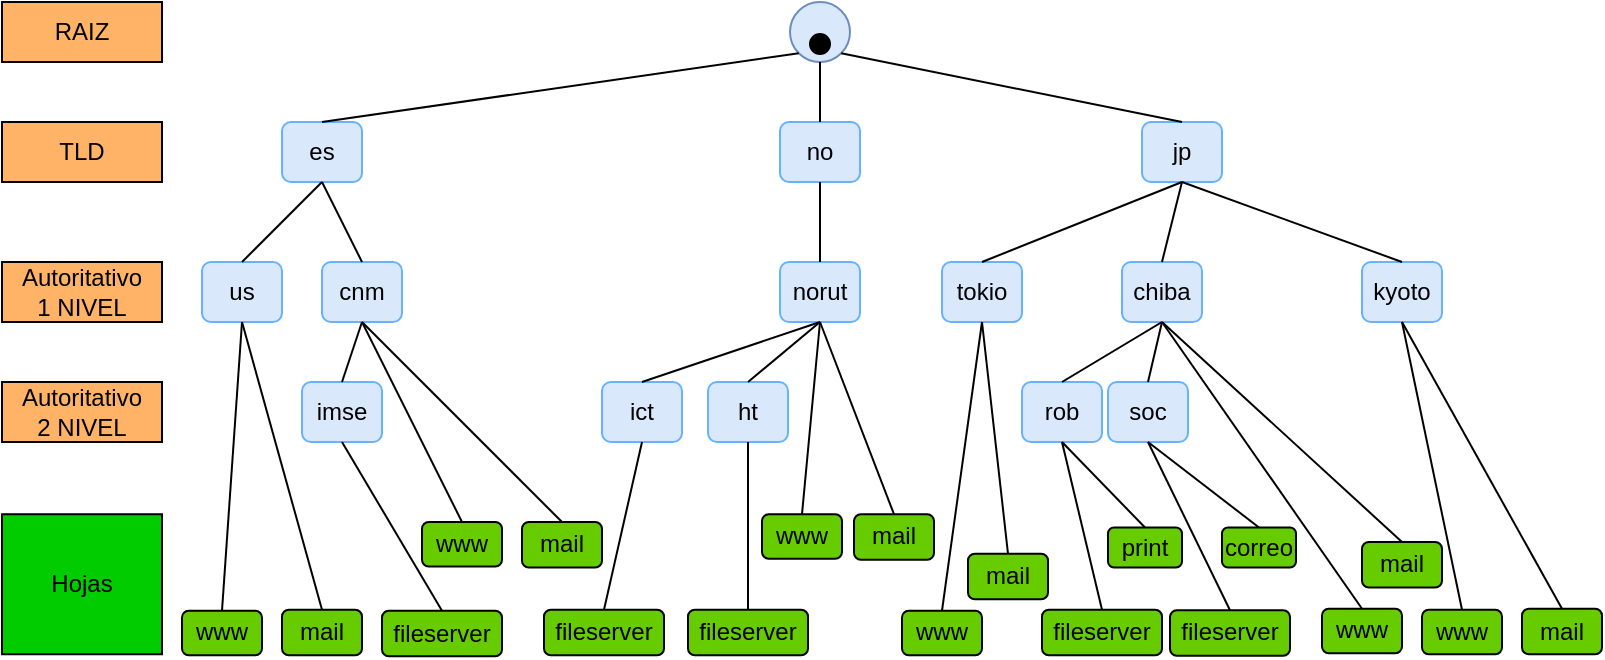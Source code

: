 <mxfile version="24.0.2" type="device">
  <diagram name="Página-1" id="oGWfiB1XIMuDoSK6Oouq">
    <mxGraphModel dx="989" dy="509" grid="1" gridSize="10" guides="1" tooltips="1" connect="1" arrows="1" fold="1" page="1" pageScale="1" pageWidth="827" pageHeight="1169" math="0" shadow="0">
      <root>
        <mxCell id="0" />
        <mxCell id="1" parent="0" />
        <mxCell id="ojaINxTQ-oL8tQVK7dkN-2" value="" style="ellipse;whiteSpace=wrap;html=1;aspect=fixed;fillColor=#dae8fc;strokeColor=#6c8ebf;" parent="1" vertex="1">
          <mxGeometry x="414" y="170" width="30" height="30" as="geometry" />
        </mxCell>
        <mxCell id="ojaINxTQ-oL8tQVK7dkN-3" value="" style="ellipse;whiteSpace=wrap;html=1;aspect=fixed;fillColor=#000000;" parent="1" vertex="1">
          <mxGeometry x="424" y="186" width="10" height="10" as="geometry" />
        </mxCell>
        <mxCell id="ojaINxTQ-oL8tQVK7dkN-4" value="RAIZ" style="rounded=0;whiteSpace=wrap;html=1;fillColor=#FFB366;" parent="1" vertex="1">
          <mxGeometry x="20" y="170" width="80" height="30" as="geometry" />
        </mxCell>
        <mxCell id="ojaINxTQ-oL8tQVK7dkN-5" value="TLD" style="rounded=0;whiteSpace=wrap;html=1;fillColor=#FFB366;" parent="1" vertex="1">
          <mxGeometry x="20" y="230" width="80" height="30" as="geometry" />
        </mxCell>
        <mxCell id="ojaINxTQ-oL8tQVK7dkN-6" value="Autoritativo&lt;div&gt;1 NIVEL&lt;/div&gt;" style="rounded=0;whiteSpace=wrap;html=1;fillColor=#FFB366;" parent="1" vertex="1">
          <mxGeometry x="20" y="300" width="80" height="30" as="geometry" />
        </mxCell>
        <mxCell id="ojaINxTQ-oL8tQVK7dkN-7" value="Autoritativo&lt;div&gt;2 NIVEL&lt;/div&gt;" style="rounded=0;whiteSpace=wrap;html=1;fillColor=#FFB366;" parent="1" vertex="1">
          <mxGeometry x="20" y="360" width="80" height="30" as="geometry" />
        </mxCell>
        <mxCell id="ojaINxTQ-oL8tQVK7dkN-8" value="es" style="rounded=1;whiteSpace=wrap;html=1;fillColor=#dae8fc;strokeColor=#66B2FF;" parent="1" vertex="1">
          <mxGeometry x="160" y="230" width="40" height="30" as="geometry" />
        </mxCell>
        <mxCell id="ojaINxTQ-oL8tQVK7dkN-9" value="" style="endArrow=none;html=1;rounded=0;entryX=0;entryY=1;entryDx=0;entryDy=0;exitX=0.5;exitY=0;exitDx=0;exitDy=0;" parent="1" source="ojaINxTQ-oL8tQVK7dkN-8" target="ojaINxTQ-oL8tQVK7dkN-2" edge="1">
          <mxGeometry width="50" height="50" relative="1" as="geometry">
            <mxPoint x="470" y="400" as="sourcePoint" />
            <mxPoint x="520" y="350" as="targetPoint" />
          </mxGeometry>
        </mxCell>
        <mxCell id="ojaINxTQ-oL8tQVK7dkN-11" value="us" style="rounded=1;whiteSpace=wrap;html=1;fillColor=#dae8fc;strokeColor=#66B2FF;" parent="1" vertex="1">
          <mxGeometry x="120" y="300" width="40" height="30" as="geometry" />
        </mxCell>
        <mxCell id="ojaINxTQ-oL8tQVK7dkN-12" value="" style="endArrow=none;html=1;rounded=0;exitX=0.5;exitY=0;exitDx=0;exitDy=0;entryX=0.5;entryY=1;entryDx=0;entryDy=0;fillColor=#dae8fc;strokeColor=#000000;" parent="1" source="ojaINxTQ-oL8tQVK7dkN-11" target="ojaINxTQ-oL8tQVK7dkN-8" edge="1">
          <mxGeometry width="50" height="50" relative="1" as="geometry">
            <mxPoint x="420" y="400" as="sourcePoint" />
            <mxPoint x="470" y="350" as="targetPoint" />
          </mxGeometry>
        </mxCell>
        <mxCell id="ojaINxTQ-oL8tQVK7dkN-13" value="www" style="rounded=1;whiteSpace=wrap;html=1;fillColor=#66CC00;" parent="1" vertex="1">
          <mxGeometry x="110" y="474.37" width="40" height="22.25" as="geometry" />
        </mxCell>
        <mxCell id="ojaINxTQ-oL8tQVK7dkN-14" value="mail" style="rounded=1;whiteSpace=wrap;html=1;fillColor=#66CC00;" parent="1" vertex="1">
          <mxGeometry x="160" y="473.87" width="40" height="22.75" as="geometry" />
        </mxCell>
        <mxCell id="ojaINxTQ-oL8tQVK7dkN-15" value="" style="endArrow=none;html=1;rounded=0;exitX=0.5;exitY=0;exitDx=0;exitDy=0;entryX=0.5;entryY=1;entryDx=0;entryDy=0;" parent="1" source="ojaINxTQ-oL8tQVK7dkN-13" target="ojaINxTQ-oL8tQVK7dkN-11" edge="1">
          <mxGeometry width="50" height="50" relative="1" as="geometry">
            <mxPoint x="470" y="400" as="sourcePoint" />
            <mxPoint x="520" y="350" as="targetPoint" />
          </mxGeometry>
        </mxCell>
        <mxCell id="ojaINxTQ-oL8tQVK7dkN-16" value="" style="endArrow=none;html=1;rounded=0;entryX=0.5;entryY=1;entryDx=0;entryDy=0;exitX=0.5;exitY=0;exitDx=0;exitDy=0;" parent="1" source="ojaINxTQ-oL8tQVK7dkN-14" target="ojaINxTQ-oL8tQVK7dkN-11" edge="1">
          <mxGeometry width="50" height="50" relative="1" as="geometry">
            <mxPoint x="470" y="400" as="sourcePoint" />
            <mxPoint x="520" y="350" as="targetPoint" />
          </mxGeometry>
        </mxCell>
        <mxCell id="ojaINxTQ-oL8tQVK7dkN-17" value="Hojas" style="rounded=0;whiteSpace=wrap;html=1;fillColor=#00CC00;" parent="1" vertex="1">
          <mxGeometry x="20" y="426.12" width="80" height="70" as="geometry" />
        </mxCell>
        <mxCell id="ojaINxTQ-oL8tQVK7dkN-18" value="cnm" style="rounded=1;whiteSpace=wrap;html=1;fillColor=#dae8fc;strokeColor=#66B2FF;" parent="1" vertex="1">
          <mxGeometry x="180" y="300" width="40" height="30" as="geometry" />
        </mxCell>
        <mxCell id="ojaINxTQ-oL8tQVK7dkN-19" value="" style="endArrow=none;html=1;rounded=0;exitX=0.5;exitY=0;exitDx=0;exitDy=0;entryX=0.5;entryY=1;entryDx=0;entryDy=0;fillColor=#dae8fc;strokeColor=#000000;" parent="1" source="ojaINxTQ-oL8tQVK7dkN-18" target="ojaINxTQ-oL8tQVK7dkN-8" edge="1">
          <mxGeometry width="50" height="50" relative="1" as="geometry">
            <mxPoint x="420" y="400" as="sourcePoint" />
            <mxPoint x="470" y="350" as="targetPoint" />
          </mxGeometry>
        </mxCell>
        <mxCell id="ojaINxTQ-oL8tQVK7dkN-20" value="imse" style="rounded=1;whiteSpace=wrap;html=1;fillColor=#dae8fc;strokeColor=#66B2FF;" parent="1" vertex="1">
          <mxGeometry x="170" y="360" width="40" height="30" as="geometry" />
        </mxCell>
        <mxCell id="ojaINxTQ-oL8tQVK7dkN-21" value="" style="endArrow=none;html=1;rounded=0;exitX=0.5;exitY=0;exitDx=0;exitDy=0;entryX=0.5;entryY=1;entryDx=0;entryDy=0;fillColor=#dae8fc;strokeColor=#000000;" parent="1" source="ojaINxTQ-oL8tQVK7dkN-20" target="ojaINxTQ-oL8tQVK7dkN-18" edge="1">
          <mxGeometry width="50" height="50" relative="1" as="geometry">
            <mxPoint x="460" y="400" as="sourcePoint" />
            <mxPoint x="510" y="350" as="targetPoint" />
          </mxGeometry>
        </mxCell>
        <mxCell id="ojaINxTQ-oL8tQVK7dkN-22" value="fileserver" style="rounded=1;whiteSpace=wrap;html=1;fillColor=#66CC00;" parent="1" vertex="1">
          <mxGeometry x="210" y="474.37" width="60" height="22.75" as="geometry" />
        </mxCell>
        <mxCell id="ojaINxTQ-oL8tQVK7dkN-23" value="" style="endArrow=none;html=1;rounded=0;exitX=0.5;exitY=0;exitDx=0;exitDy=0;entryX=0.5;entryY=1;entryDx=0;entryDy=0;" parent="1" source="ojaINxTQ-oL8tQVK7dkN-22" target="ojaINxTQ-oL8tQVK7dkN-20" edge="1">
          <mxGeometry width="50" height="50" relative="1" as="geometry">
            <mxPoint x="470" y="400" as="sourcePoint" />
            <mxPoint x="520" y="350" as="targetPoint" />
          </mxGeometry>
        </mxCell>
        <mxCell id="ojaINxTQ-oL8tQVK7dkN-24" value="no" style="rounded=1;whiteSpace=wrap;html=1;fillColor=#dae8fc;strokeColor=#66B2FF;" parent="1" vertex="1">
          <mxGeometry x="409" y="230" width="40" height="30" as="geometry" />
        </mxCell>
        <mxCell id="ojaINxTQ-oL8tQVK7dkN-25" value="norut" style="rounded=1;whiteSpace=wrap;html=1;fillColor=#dae8fc;strokeColor=#66B2FF;" parent="1" vertex="1">
          <mxGeometry x="409" y="300" width="40" height="30" as="geometry" />
        </mxCell>
        <mxCell id="ojaINxTQ-oL8tQVK7dkN-26" value="ict" style="rounded=1;whiteSpace=wrap;html=1;fillColor=#dae8fc;strokeColor=#66B2FF;" parent="1" vertex="1">
          <mxGeometry x="320" y="360" width="40" height="30" as="geometry" />
        </mxCell>
        <mxCell id="ojaINxTQ-oL8tQVK7dkN-27" value="fileserver" style="rounded=1;whiteSpace=wrap;html=1;fillColor=#66CC00;" parent="1" vertex="1">
          <mxGeometry x="291" y="473.87" width="60" height="22.75" as="geometry" />
        </mxCell>
        <mxCell id="ojaINxTQ-oL8tQVK7dkN-28" value="" style="endArrow=none;html=1;rounded=0;entryX=0.5;entryY=1;entryDx=0;entryDy=0;exitX=0.5;exitY=0;exitDx=0;exitDy=0;" parent="1" source="ojaINxTQ-oL8tQVK7dkN-24" target="ojaINxTQ-oL8tQVK7dkN-2" edge="1">
          <mxGeometry width="50" height="50" relative="1" as="geometry">
            <mxPoint x="470" y="400" as="sourcePoint" />
            <mxPoint x="520" y="350" as="targetPoint" />
          </mxGeometry>
        </mxCell>
        <mxCell id="ojaINxTQ-oL8tQVK7dkN-29" value="" style="endArrow=none;html=1;rounded=0;entryX=0.5;entryY=1;entryDx=0;entryDy=0;exitX=0.5;exitY=0;exitDx=0;exitDy=0;fillColor=#dae8fc;strokeColor=#000000;" parent="1" source="ojaINxTQ-oL8tQVK7dkN-25" target="ojaINxTQ-oL8tQVK7dkN-24" edge="1">
          <mxGeometry width="50" height="50" relative="1" as="geometry">
            <mxPoint x="470" y="400" as="sourcePoint" />
            <mxPoint x="520" y="350" as="targetPoint" />
          </mxGeometry>
        </mxCell>
        <mxCell id="ojaINxTQ-oL8tQVK7dkN-30" value="" style="endArrow=none;html=1;rounded=0;entryX=0.5;entryY=1;entryDx=0;entryDy=0;exitX=0.5;exitY=0;exitDx=0;exitDy=0;fillColor=#dae8fc;strokeColor=#000000;" parent="1" source="ojaINxTQ-oL8tQVK7dkN-26" target="ojaINxTQ-oL8tQVK7dkN-25" edge="1">
          <mxGeometry width="50" height="50" relative="1" as="geometry">
            <mxPoint x="470" y="400" as="sourcePoint" />
            <mxPoint x="520" y="350" as="targetPoint" />
          </mxGeometry>
        </mxCell>
        <mxCell id="ojaINxTQ-oL8tQVK7dkN-31" value="" style="endArrow=none;html=1;rounded=0;exitX=0.5;exitY=0;exitDx=0;exitDy=0;entryX=0.5;entryY=1;entryDx=0;entryDy=0;" parent="1" source="ojaINxTQ-oL8tQVK7dkN-27" target="ojaINxTQ-oL8tQVK7dkN-26" edge="1">
          <mxGeometry width="50" height="50" relative="1" as="geometry">
            <mxPoint x="470" y="400" as="sourcePoint" />
            <mxPoint x="520" y="350" as="targetPoint" />
          </mxGeometry>
        </mxCell>
        <mxCell id="ojaINxTQ-oL8tQVK7dkN-32" value="ht" style="rounded=1;whiteSpace=wrap;html=1;fillColor=#dae8fc;strokeColor=#66B2FF;" parent="1" vertex="1">
          <mxGeometry x="373" y="360" width="40" height="30" as="geometry" />
        </mxCell>
        <mxCell id="ojaINxTQ-oL8tQVK7dkN-33" value="fileserver" style="rounded=1;whiteSpace=wrap;html=1;fillColor=#66CC00;" parent="1" vertex="1">
          <mxGeometry x="363" y="473.87" width="60" height="22.75" as="geometry" />
        </mxCell>
        <mxCell id="ojaINxTQ-oL8tQVK7dkN-34" value="" style="endArrow=none;html=1;rounded=0;exitX=0.5;exitY=0;exitDx=0;exitDy=0;entryX=0.5;entryY=1;entryDx=0;entryDy=0;" parent="1" source="ojaINxTQ-oL8tQVK7dkN-33" target="ojaINxTQ-oL8tQVK7dkN-32" edge="1">
          <mxGeometry width="50" height="50" relative="1" as="geometry">
            <mxPoint x="470" y="400" as="sourcePoint" />
            <mxPoint x="520" y="350" as="targetPoint" />
          </mxGeometry>
        </mxCell>
        <mxCell id="ojaINxTQ-oL8tQVK7dkN-35" value="" style="endArrow=none;html=1;rounded=0;entryX=0.5;entryY=1;entryDx=0;entryDy=0;exitX=0.5;exitY=0;exitDx=0;exitDy=0;fillColor=#dae8fc;strokeColor=#000000;" parent="1" source="ojaINxTQ-oL8tQVK7dkN-32" target="ojaINxTQ-oL8tQVK7dkN-25" edge="1">
          <mxGeometry width="50" height="50" relative="1" as="geometry">
            <mxPoint x="470" y="400" as="sourcePoint" />
            <mxPoint x="520" y="350" as="targetPoint" />
          </mxGeometry>
        </mxCell>
        <mxCell id="ojaINxTQ-oL8tQVK7dkN-36" value="jp" style="rounded=1;whiteSpace=wrap;html=1;fillColor=#dae8fc;strokeColor=#66B2FF;" parent="1" vertex="1">
          <mxGeometry x="590" y="230" width="40" height="30" as="geometry" />
        </mxCell>
        <mxCell id="ojaINxTQ-oL8tQVK7dkN-37" value="tokio" style="rounded=1;whiteSpace=wrap;html=1;fillColor=#dae8fc;strokeColor=#66B2FF;" parent="1" vertex="1">
          <mxGeometry x="490" y="300" width="40" height="30" as="geometry" />
        </mxCell>
        <mxCell id="ojaINxTQ-oL8tQVK7dkN-38" value="www" style="rounded=1;whiteSpace=wrap;html=1;fillColor=#66CC00;" parent="1" vertex="1">
          <mxGeometry x="470" y="474.37" width="40" height="22.25" as="geometry" />
        </mxCell>
        <mxCell id="ojaINxTQ-oL8tQVK7dkN-39" value="mail" style="rounded=1;whiteSpace=wrap;html=1;fillColor=#66CC00;" parent="1" vertex="1">
          <mxGeometry x="503" y="445.87" width="40" height="22.75" as="geometry" />
        </mxCell>
        <mxCell id="ojaINxTQ-oL8tQVK7dkN-40" value="" style="endArrow=none;html=1;rounded=0;entryX=0.5;entryY=1;entryDx=0;entryDy=0;exitX=0.5;exitY=0;exitDx=0;exitDy=0;" parent="1" source="ojaINxTQ-oL8tQVK7dkN-38" target="ojaINxTQ-oL8tQVK7dkN-37" edge="1">
          <mxGeometry width="50" height="50" relative="1" as="geometry">
            <mxPoint x="470" y="400" as="sourcePoint" />
            <mxPoint x="520" y="350" as="targetPoint" />
          </mxGeometry>
        </mxCell>
        <mxCell id="ojaINxTQ-oL8tQVK7dkN-41" value="" style="endArrow=none;html=1;rounded=0;entryX=0.5;entryY=1;entryDx=0;entryDy=0;exitX=0.5;exitY=0;exitDx=0;exitDy=0;" parent="1" source="ojaINxTQ-oL8tQVK7dkN-39" target="ojaINxTQ-oL8tQVK7dkN-37" edge="1">
          <mxGeometry width="50" height="50" relative="1" as="geometry">
            <mxPoint x="470" y="400" as="sourcePoint" />
            <mxPoint x="520" y="350" as="targetPoint" />
          </mxGeometry>
        </mxCell>
        <mxCell id="ojaINxTQ-oL8tQVK7dkN-42" value="" style="endArrow=none;html=1;rounded=0;entryX=1;entryY=1;entryDx=0;entryDy=0;exitX=0.5;exitY=0;exitDx=0;exitDy=0;" parent="1" source="ojaINxTQ-oL8tQVK7dkN-36" target="ojaINxTQ-oL8tQVK7dkN-2" edge="1">
          <mxGeometry width="50" height="50" relative="1" as="geometry">
            <mxPoint x="470" y="400" as="sourcePoint" />
            <mxPoint x="520" y="350" as="targetPoint" />
          </mxGeometry>
        </mxCell>
        <mxCell id="ojaINxTQ-oL8tQVK7dkN-43" value="" style="endArrow=none;html=1;rounded=0;entryX=0.5;entryY=1;entryDx=0;entryDy=0;exitX=0.5;exitY=0;exitDx=0;exitDy=0;fillColor=#dae8fc;strokeColor=#000000;" parent="1" source="ojaINxTQ-oL8tQVK7dkN-37" target="ojaINxTQ-oL8tQVK7dkN-36" edge="1">
          <mxGeometry width="50" height="50" relative="1" as="geometry">
            <mxPoint x="470" y="400" as="sourcePoint" />
            <mxPoint x="520" y="350" as="targetPoint" />
          </mxGeometry>
        </mxCell>
        <mxCell id="ojaINxTQ-oL8tQVK7dkN-44" value="chiba" style="rounded=1;whiteSpace=wrap;html=1;fillColor=#dae8fc;strokeColor=#66B2FF;" parent="1" vertex="1">
          <mxGeometry x="580" y="300" width="40" height="30" as="geometry" />
        </mxCell>
        <mxCell id="ojaINxTQ-oL8tQVK7dkN-45" value="rob" style="rounded=1;whiteSpace=wrap;html=1;fillColor=#dae8fc;strokeColor=#66B2FF;" parent="1" vertex="1">
          <mxGeometry x="530" y="360" width="40" height="30" as="geometry" />
        </mxCell>
        <mxCell id="ojaINxTQ-oL8tQVK7dkN-46" value="" style="endArrow=none;html=1;rounded=0;entryX=0.5;entryY=1;entryDx=0;entryDy=0;exitX=0.5;exitY=0;exitDx=0;exitDy=0;fillColor=#dae8fc;strokeColor=#000000;" parent="1" source="ojaINxTQ-oL8tQVK7dkN-44" target="ojaINxTQ-oL8tQVK7dkN-36" edge="1">
          <mxGeometry width="50" height="50" relative="1" as="geometry">
            <mxPoint x="570" y="300" as="sourcePoint" />
            <mxPoint x="520" y="350" as="targetPoint" />
          </mxGeometry>
        </mxCell>
        <mxCell id="ojaINxTQ-oL8tQVK7dkN-47" value="" style="endArrow=none;html=1;rounded=0;entryX=0.5;entryY=1;entryDx=0;entryDy=0;exitX=0.5;exitY=0;exitDx=0;exitDy=0;fillColor=#dae8fc;strokeColor=#000000;" parent="1" source="ojaINxTQ-oL8tQVK7dkN-45" target="ojaINxTQ-oL8tQVK7dkN-44" edge="1">
          <mxGeometry width="50" height="50" relative="1" as="geometry">
            <mxPoint x="470" y="400" as="sourcePoint" />
            <mxPoint x="520" y="350" as="targetPoint" />
          </mxGeometry>
        </mxCell>
        <mxCell id="ojaINxTQ-oL8tQVK7dkN-48" value="" style="endArrow=none;html=1;rounded=0;entryX=0.5;entryY=1;entryDx=0;entryDy=0;exitX=0.5;exitY=0;exitDx=0;exitDy=0;" parent="1" source="ojaINxTQ-oL8tQVK7dkN-49" target="ojaINxTQ-oL8tQVK7dkN-45" edge="1">
          <mxGeometry width="50" height="50" relative="1" as="geometry">
            <mxPoint x="590" y="410" as="sourcePoint" />
            <mxPoint x="520" y="350" as="targetPoint" />
          </mxGeometry>
        </mxCell>
        <mxCell id="ojaINxTQ-oL8tQVK7dkN-49" value="fileserver" style="rounded=1;whiteSpace=wrap;html=1;fillColor=#66CC00;" parent="1" vertex="1">
          <mxGeometry x="540" y="473.87" width="60" height="22.75" as="geometry" />
        </mxCell>
        <mxCell id="ojaINxTQ-oL8tQVK7dkN-50" value="soc" style="rounded=1;whiteSpace=wrap;html=1;fillColor=#dae8fc;strokeColor=#66B2FF;" parent="1" vertex="1">
          <mxGeometry x="573" y="360" width="40" height="30" as="geometry" />
        </mxCell>
        <mxCell id="ojaINxTQ-oL8tQVK7dkN-51" value="" style="endArrow=none;html=1;rounded=0;entryX=0.5;entryY=1;entryDx=0;entryDy=0;exitX=0.5;exitY=0;exitDx=0;exitDy=0;fillColor=#dae8fc;strokeColor=#000000;" parent="1" source="ojaINxTQ-oL8tQVK7dkN-50" target="ojaINxTQ-oL8tQVK7dkN-44" edge="1">
          <mxGeometry width="50" height="50" relative="1" as="geometry">
            <mxPoint x="470" y="400" as="sourcePoint" />
            <mxPoint x="520" y="350" as="targetPoint" />
          </mxGeometry>
        </mxCell>
        <mxCell id="ojaINxTQ-oL8tQVK7dkN-52" value="fileserver" style="rounded=1;whiteSpace=wrap;html=1;fillColor=#66CC00;" parent="1" vertex="1">
          <mxGeometry x="604" y="474.12" width="60" height="22.75" as="geometry" />
        </mxCell>
        <mxCell id="ojaINxTQ-oL8tQVK7dkN-53" value="" style="endArrow=none;html=1;rounded=0;entryX=0.5;entryY=1;entryDx=0;entryDy=0;exitX=0.5;exitY=0;exitDx=0;exitDy=0;" parent="1" source="ojaINxTQ-oL8tQVK7dkN-52" target="ojaINxTQ-oL8tQVK7dkN-50" edge="1">
          <mxGeometry width="50" height="50" relative="1" as="geometry">
            <mxPoint x="470" y="400" as="sourcePoint" />
            <mxPoint x="520" y="350" as="targetPoint" />
          </mxGeometry>
        </mxCell>
        <mxCell id="ojaINxTQ-oL8tQVK7dkN-54" value="kyoto" style="rounded=1;whiteSpace=wrap;html=1;fillColor=#dae8fc;strokeColor=#66B2FF;" parent="1" vertex="1">
          <mxGeometry x="700" y="300" width="40" height="30" as="geometry" />
        </mxCell>
        <mxCell id="ojaINxTQ-oL8tQVK7dkN-55" value="www" style="rounded=1;whiteSpace=wrap;html=1;fillColor=#66CC00;" parent="1" vertex="1">
          <mxGeometry x="730" y="473.87" width="40" height="22.25" as="geometry" />
        </mxCell>
        <mxCell id="ojaINxTQ-oL8tQVK7dkN-56" value="mail" style="rounded=1;whiteSpace=wrap;html=1;fillColor=#66CC00;" parent="1" vertex="1">
          <mxGeometry x="780" y="473.37" width="40" height="22.75" as="geometry" />
        </mxCell>
        <mxCell id="ojaINxTQ-oL8tQVK7dkN-57" value="" style="endArrow=none;html=1;rounded=0;entryX=0.5;entryY=1;entryDx=0;entryDy=0;exitX=0.5;exitY=0;exitDx=0;exitDy=0;fillColor=#dae8fc;strokeColor=#000000;" parent="1" source="ojaINxTQ-oL8tQVK7dkN-54" target="ojaINxTQ-oL8tQVK7dkN-36" edge="1">
          <mxGeometry width="50" height="50" relative="1" as="geometry">
            <mxPoint x="470" y="400" as="sourcePoint" />
            <mxPoint x="520" y="350" as="targetPoint" />
          </mxGeometry>
        </mxCell>
        <mxCell id="ojaINxTQ-oL8tQVK7dkN-58" value="" style="endArrow=none;html=1;rounded=0;entryX=0.5;entryY=1;entryDx=0;entryDy=0;exitX=0.5;exitY=0;exitDx=0;exitDy=0;" parent="1" source="ojaINxTQ-oL8tQVK7dkN-55" target="ojaINxTQ-oL8tQVK7dkN-54" edge="1">
          <mxGeometry width="50" height="50" relative="1" as="geometry">
            <mxPoint x="470" y="400" as="sourcePoint" />
            <mxPoint x="520" y="350" as="targetPoint" />
          </mxGeometry>
        </mxCell>
        <mxCell id="ojaINxTQ-oL8tQVK7dkN-59" value="" style="endArrow=none;html=1;rounded=0;entryX=0.5;entryY=1;entryDx=0;entryDy=0;exitX=0.5;exitY=0;exitDx=0;exitDy=0;" parent="1" source="ojaINxTQ-oL8tQVK7dkN-56" target="ojaINxTQ-oL8tQVK7dkN-54" edge="1">
          <mxGeometry width="50" height="50" relative="1" as="geometry">
            <mxPoint x="470" y="400" as="sourcePoint" />
            <mxPoint x="520" y="350" as="targetPoint" />
          </mxGeometry>
        </mxCell>
        <mxCell id="1ZOb3Ep3tNdqJwRUS6c5-1" value="www" style="rounded=1;whiteSpace=wrap;html=1;fillColor=#66CC00;" parent="1" vertex="1">
          <mxGeometry x="230" y="430" width="40" height="22.25" as="geometry" />
        </mxCell>
        <mxCell id="1ZOb3Ep3tNdqJwRUS6c5-2" value="mail" style="rounded=1;whiteSpace=wrap;html=1;fillColor=#66CC00;" parent="1" vertex="1">
          <mxGeometry x="280" y="430" width="40" height="22.75" as="geometry" />
        </mxCell>
        <mxCell id="1ZOb3Ep3tNdqJwRUS6c5-3" value="" style="endArrow=none;html=1;rounded=0;entryX=0.5;entryY=1;entryDx=0;entryDy=0;exitX=0.5;exitY=0;exitDx=0;exitDy=0;" parent="1" source="1ZOb3Ep3tNdqJwRUS6c5-2" target="ojaINxTQ-oL8tQVK7dkN-18" edge="1">
          <mxGeometry width="50" height="50" relative="1" as="geometry">
            <mxPoint x="290" y="360" as="sourcePoint" />
            <mxPoint x="440" y="360" as="targetPoint" />
          </mxGeometry>
        </mxCell>
        <mxCell id="1ZOb3Ep3tNdqJwRUS6c5-5" value="" style="endArrow=none;html=1;rounded=0;entryX=0.5;entryY=1;entryDx=0;entryDy=0;exitX=0.5;exitY=0;exitDx=0;exitDy=0;" parent="1" source="1ZOb3Ep3tNdqJwRUS6c5-1" target="ojaINxTQ-oL8tQVK7dkN-18" edge="1">
          <mxGeometry width="50" height="50" relative="1" as="geometry">
            <mxPoint x="390" y="410" as="sourcePoint" />
            <mxPoint x="440" y="360" as="targetPoint" />
          </mxGeometry>
        </mxCell>
        <mxCell id="1ZOb3Ep3tNdqJwRUS6c5-8" value="www" style="rounded=1;whiteSpace=wrap;html=1;fillColor=#66CC00;" parent="1" vertex="1">
          <mxGeometry x="400" y="426.12" width="40" height="22.25" as="geometry" />
        </mxCell>
        <mxCell id="1ZOb3Ep3tNdqJwRUS6c5-9" value="mail" style="rounded=1;whiteSpace=wrap;html=1;fillColor=#66CC00;" parent="1" vertex="1">
          <mxGeometry x="446" y="426.12" width="40" height="22.75" as="geometry" />
        </mxCell>
        <mxCell id="1ZOb3Ep3tNdqJwRUS6c5-10" value="" style="endArrow=none;html=1;rounded=0;entryX=0.5;entryY=1;entryDx=0;entryDy=0;exitX=0.5;exitY=0;exitDx=0;exitDy=0;" parent="1" source="1ZOb3Ep3tNdqJwRUS6c5-8" target="ojaINxTQ-oL8tQVK7dkN-25" edge="1">
          <mxGeometry width="50" height="50" relative="1" as="geometry">
            <mxPoint x="360" y="460" as="sourcePoint" />
            <mxPoint x="410" y="410" as="targetPoint" />
          </mxGeometry>
        </mxCell>
        <mxCell id="1ZOb3Ep3tNdqJwRUS6c5-11" value="" style="endArrow=none;html=1;rounded=0;entryX=0.5;entryY=1;entryDx=0;entryDy=0;exitX=0.5;exitY=0;exitDx=0;exitDy=0;" parent="1" source="1ZOb3Ep3tNdqJwRUS6c5-9" target="ojaINxTQ-oL8tQVK7dkN-25" edge="1">
          <mxGeometry width="50" height="50" relative="1" as="geometry">
            <mxPoint x="360" y="460" as="sourcePoint" />
            <mxPoint x="410" y="410" as="targetPoint" />
          </mxGeometry>
        </mxCell>
        <mxCell id="1ZOb3Ep3tNdqJwRUS6c5-12" value="mail" style="rounded=1;whiteSpace=wrap;html=1;fillColor=#66CC00;" parent="1" vertex="1">
          <mxGeometry x="700" y="440" width="40" height="22.75" as="geometry" />
        </mxCell>
        <mxCell id="1ZOb3Ep3tNdqJwRUS6c5-13" value="www" style="rounded=1;whiteSpace=wrap;html=1;fillColor=#66CC00;" parent="1" vertex="1">
          <mxGeometry x="680" y="473.37" width="40" height="22.25" as="geometry" />
        </mxCell>
        <mxCell id="1ZOb3Ep3tNdqJwRUS6c5-14" value="" style="endArrow=none;html=1;rounded=0;entryX=0.5;entryY=1;entryDx=0;entryDy=0;exitX=0.5;exitY=0;exitDx=0;exitDy=0;" parent="1" source="1ZOb3Ep3tNdqJwRUS6c5-13" target="ojaINxTQ-oL8tQVK7dkN-44" edge="1">
          <mxGeometry width="50" height="50" relative="1" as="geometry">
            <mxPoint x="360" y="460" as="sourcePoint" />
            <mxPoint x="410" y="410" as="targetPoint" />
          </mxGeometry>
        </mxCell>
        <mxCell id="1ZOb3Ep3tNdqJwRUS6c5-15" value="" style="endArrow=none;html=1;rounded=0;entryX=0.5;entryY=1;entryDx=0;entryDy=0;exitX=0.5;exitY=0;exitDx=0;exitDy=0;" parent="1" source="1ZOb3Ep3tNdqJwRUS6c5-12" target="ojaINxTQ-oL8tQVK7dkN-44" edge="1">
          <mxGeometry width="50" height="50" relative="1" as="geometry">
            <mxPoint x="360" y="460" as="sourcePoint" />
            <mxPoint x="410" y="410" as="targetPoint" />
          </mxGeometry>
        </mxCell>
        <mxCell id="WMva5PgWW8v52_5VZQWf-1" value="print" style="rounded=1;whiteSpace=wrap;html=1;fillColor=#66CC00;" vertex="1" parent="1">
          <mxGeometry x="573" y="432.75" width="37" height="20" as="geometry" />
        </mxCell>
        <mxCell id="WMva5PgWW8v52_5VZQWf-3" value="" style="endArrow=none;html=1;rounded=0;entryX=0.5;entryY=1;entryDx=0;entryDy=0;exitX=0.5;exitY=0;exitDx=0;exitDy=0;" edge="1" parent="1" source="WMva5PgWW8v52_5VZQWf-1" target="ojaINxTQ-oL8tQVK7dkN-45">
          <mxGeometry width="50" height="50" relative="1" as="geometry">
            <mxPoint x="440" y="420" as="sourcePoint" />
            <mxPoint x="490" y="370" as="targetPoint" />
          </mxGeometry>
        </mxCell>
        <mxCell id="WMva5PgWW8v52_5VZQWf-4" value="correo" style="rounded=1;whiteSpace=wrap;html=1;fillColor=#66CC00;" vertex="1" parent="1">
          <mxGeometry x="630" y="432.75" width="37" height="20" as="geometry" />
        </mxCell>
        <mxCell id="WMva5PgWW8v52_5VZQWf-5" value="" style="endArrow=none;html=1;rounded=0;entryX=0.5;entryY=1;entryDx=0;entryDy=0;exitX=0.5;exitY=0;exitDx=0;exitDy=0;" edge="1" parent="1" source="WMva5PgWW8v52_5VZQWf-4" target="ojaINxTQ-oL8tQVK7dkN-50">
          <mxGeometry width="50" height="50" relative="1" as="geometry">
            <mxPoint x="440" y="420" as="sourcePoint" />
            <mxPoint x="490" y="370" as="targetPoint" />
          </mxGeometry>
        </mxCell>
      </root>
    </mxGraphModel>
  </diagram>
</mxfile>
